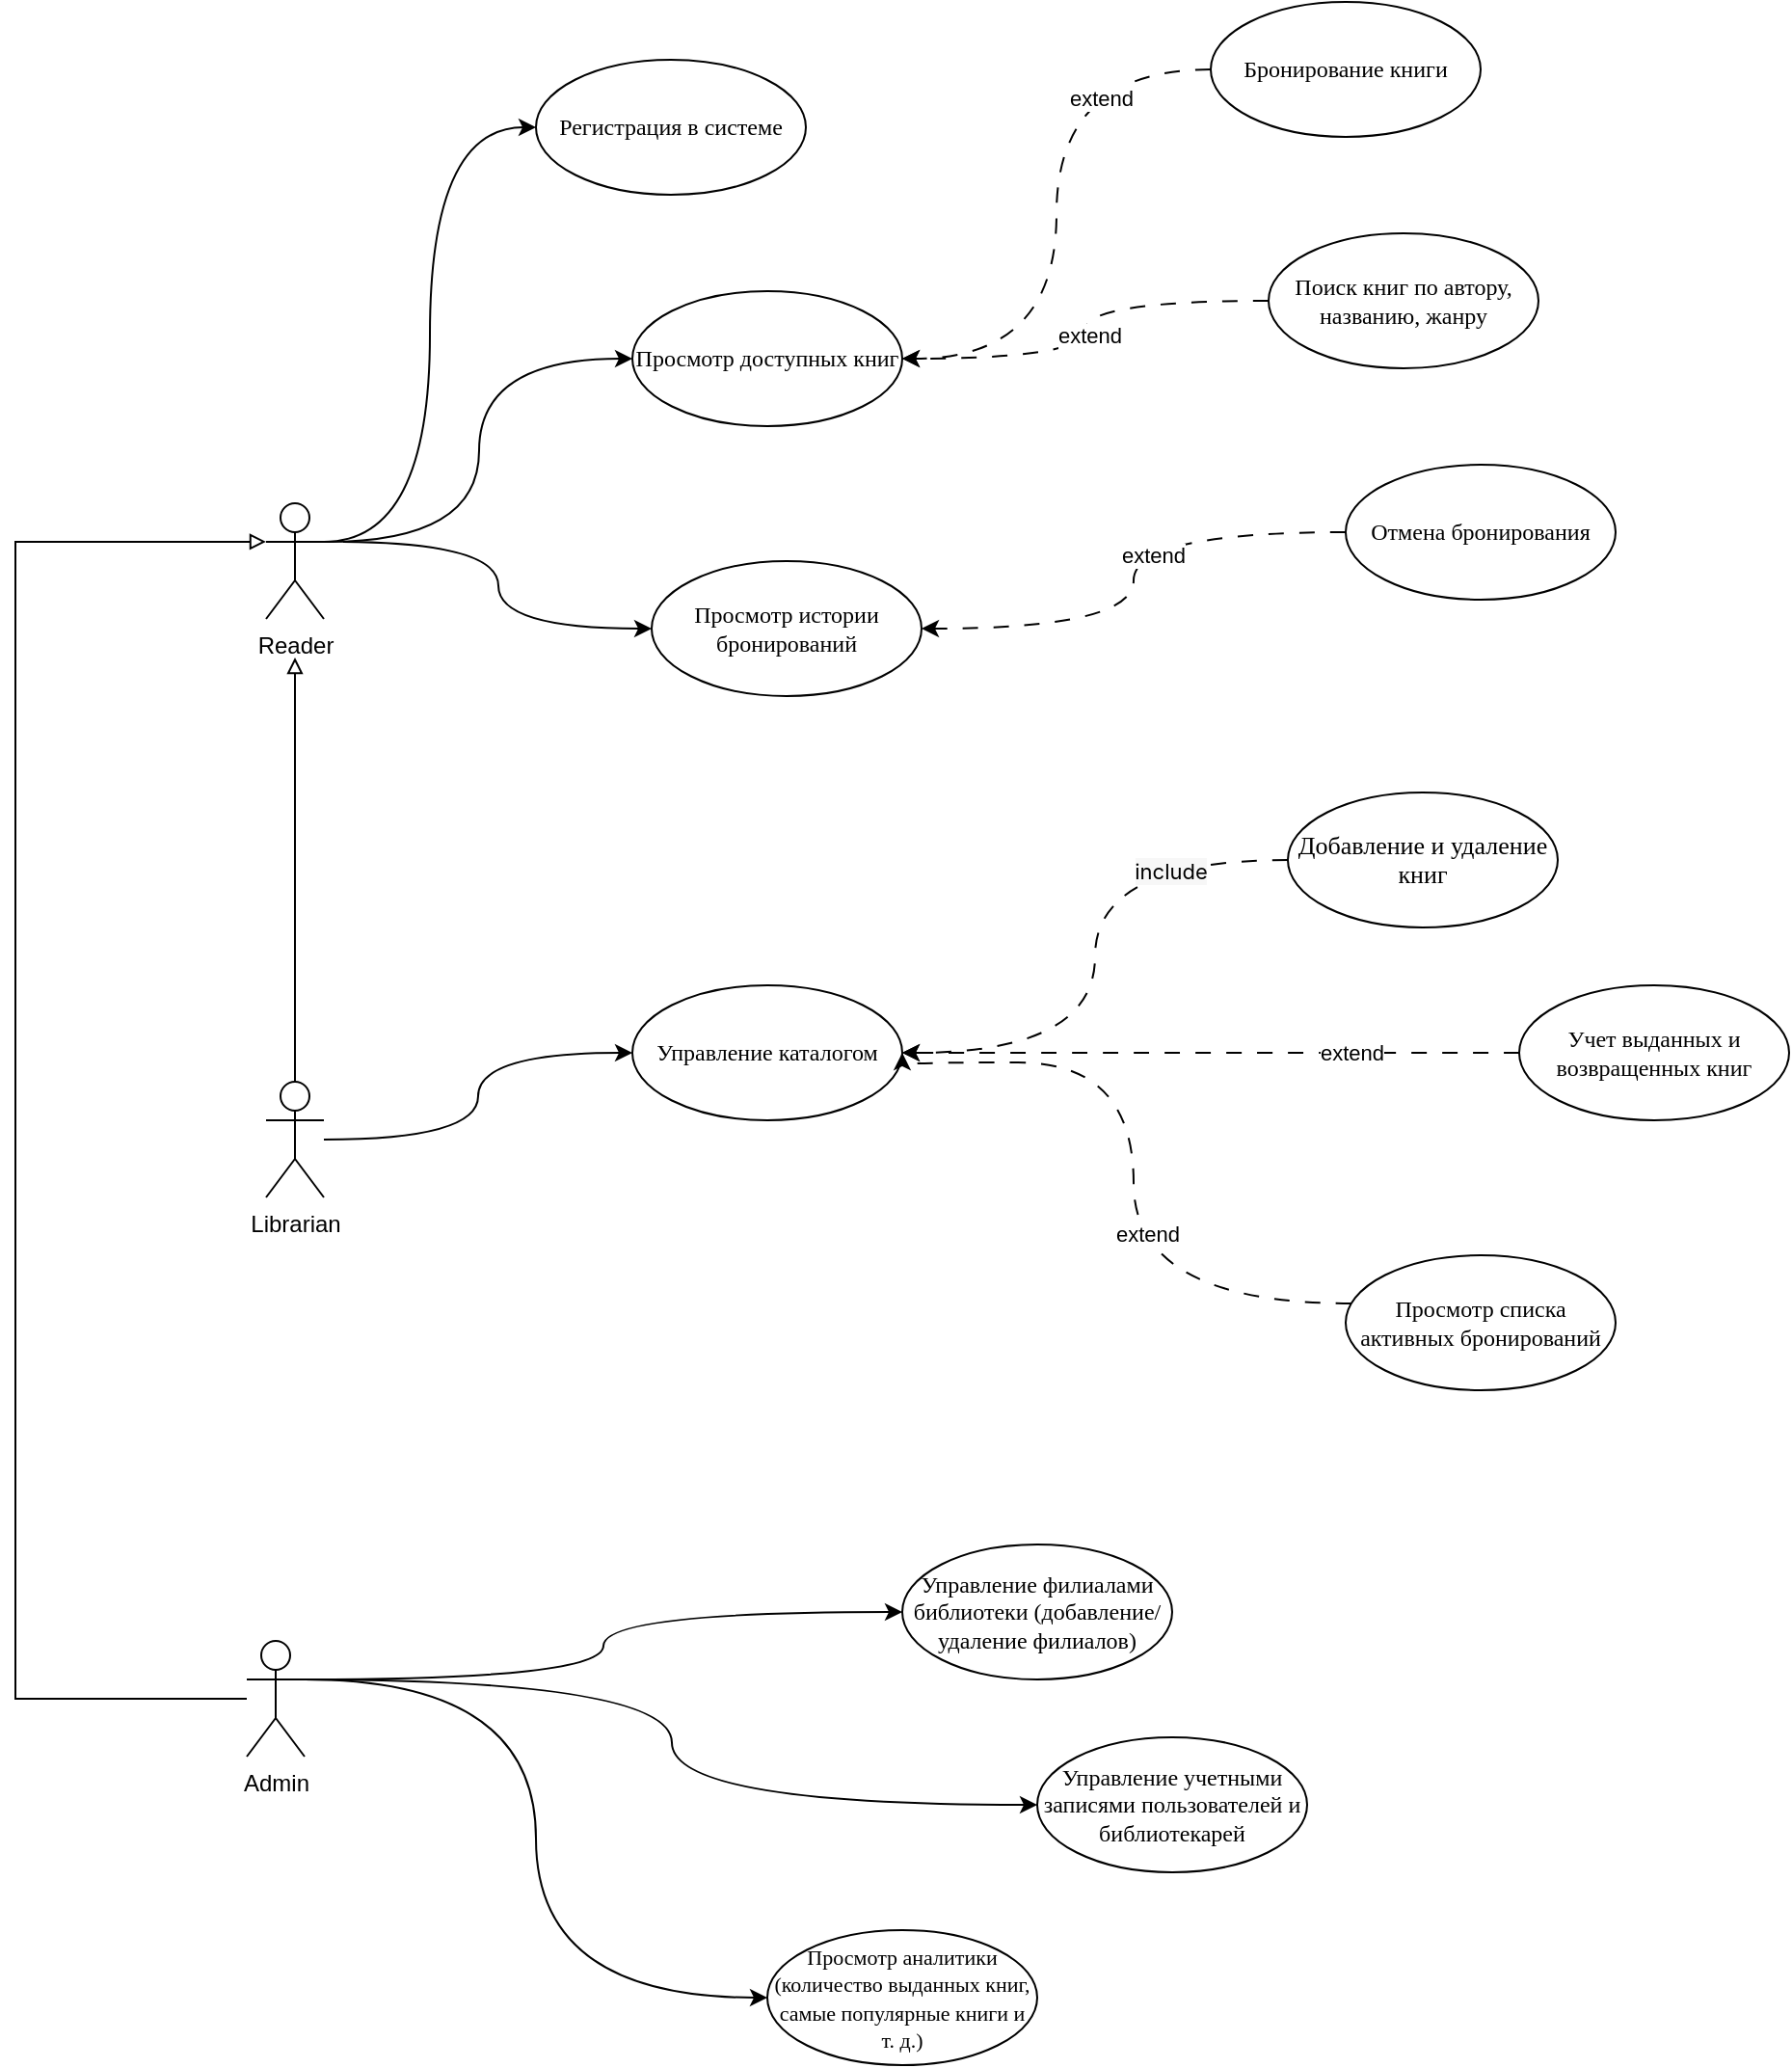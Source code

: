 <mxfile version="24.9.2" pages="2">
  <diagram name="Задание №1" id="5ol2MqTxDeJNeSs7hdZ8">
    <mxGraphModel dx="1000" dy="1707" grid="1" gridSize="10" guides="1" tooltips="1" connect="1" arrows="1" fold="1" page="1" pageScale="1" pageWidth="827" pageHeight="1169" math="0" shadow="0">
      <root>
        <mxCell id="0" />
        <mxCell id="1" parent="0" />
        <mxCell id="g608AtJc6dLGc5dA0U59-1" style="edgeStyle=orthogonalEdgeStyle;rounded=0;orthogonalLoop=1;jettySize=auto;html=1;exitX=1;exitY=0.333;exitDx=0;exitDy=0;exitPerimeter=0;entryX=0;entryY=0.5;entryDx=0;entryDy=0;curved=1;" edge="1" parent="1" source="g608AtJc6dLGc5dA0U59-4" target="g608AtJc6dLGc5dA0U59-19">
          <mxGeometry relative="1" as="geometry" />
        </mxCell>
        <mxCell id="g608AtJc6dLGc5dA0U59-2" style="edgeStyle=orthogonalEdgeStyle;rounded=0;orthogonalLoop=1;jettySize=auto;html=1;entryX=0;entryY=0.5;entryDx=0;entryDy=0;curved=1;" edge="1" parent="1" target="g608AtJc6dLGc5dA0U59-20">
          <mxGeometry relative="1" as="geometry">
            <mxPoint x="180" y="620" as="sourcePoint" />
          </mxGeometry>
        </mxCell>
        <mxCell id="g608AtJc6dLGc5dA0U59-3" style="edgeStyle=orthogonalEdgeStyle;rounded=0;orthogonalLoop=1;jettySize=auto;html=1;entryX=0;entryY=0.5;entryDx=0;entryDy=0;curved=1;exitX=1;exitY=0.333;exitDx=0;exitDy=0;exitPerimeter=0;" edge="1" parent="1" source="g608AtJc6dLGc5dA0U59-4" target="g608AtJc6dLGc5dA0U59-21">
          <mxGeometry relative="1" as="geometry" />
        </mxCell>
        <mxCell id="g608AtJc6dLGc5dA0U59-4" value="Admin" style="shape=umlActor;verticalLabelPosition=bottom;verticalAlign=top;html=1;outlineConnect=0;" vertex="1" parent="1">
          <mxGeometry x="150" y="600" width="30" height="60" as="geometry" />
        </mxCell>
        <mxCell id="g608AtJc6dLGc5dA0U59-47" style="edgeStyle=orthogonalEdgeStyle;rounded=0;orthogonalLoop=1;jettySize=auto;html=1;entryX=0;entryY=0.5;entryDx=0;entryDy=0;curved=1;" edge="1" parent="1" source="g608AtJc6dLGc5dA0U59-8" target="g608AtJc6dLGc5dA0U59-14">
          <mxGeometry relative="1" as="geometry" />
        </mxCell>
        <mxCell id="g608AtJc6dLGc5dA0U59-8" value="&lt;span style=&quot;white-space: pre-wrap;&quot; data-src-align=&quot;3:12&quot; class=&quot;EzKURWReUAB5oZgtQNkl&quot;&gt;Librarian&lt;/span&gt;" style="shape=umlActor;verticalLabelPosition=bottom;verticalAlign=top;html=1;outlineConnect=0;" vertex="1" parent="1">
          <mxGeometry x="160" y="310" width="30" height="60" as="geometry" />
        </mxCell>
        <mxCell id="g608AtJc6dLGc5dA0U59-9" style="edgeStyle=orthogonalEdgeStyle;rounded=0;orthogonalLoop=1;jettySize=auto;html=1;exitX=1;exitY=0.333;exitDx=0;exitDy=0;exitPerimeter=0;entryX=0;entryY=0.5;entryDx=0;entryDy=0;curved=1;" edge="1" parent="1" source="g608AtJc6dLGc5dA0U59-10" target="g608AtJc6dLGc5dA0U59-12">
          <mxGeometry relative="1" as="geometry" />
        </mxCell>
        <mxCell id="g608AtJc6dLGc5dA0U59-39" style="edgeStyle=orthogonalEdgeStyle;rounded=0;orthogonalLoop=1;jettySize=auto;html=1;entryX=0;entryY=0.5;entryDx=0;entryDy=0;curved=1;" edge="1" parent="1" target="g608AtJc6dLGc5dA0U59-37">
          <mxGeometry relative="1" as="geometry">
            <mxPoint x="200" y="30" as="sourcePoint" />
          </mxGeometry>
        </mxCell>
        <mxCell id="g608AtJc6dLGc5dA0U59-10" value="&lt;span style=&quot;white-space: pre-wrap;&quot; data-src-align=&quot;3:8&quot; class=&quot;EzKURWReUAB5oZgtQNkl&quot;&gt;Reader&lt;/span&gt;" style="shape=umlActor;verticalLabelPosition=bottom;verticalAlign=top;html=1;outlineConnect=0;" vertex="1" parent="1">
          <mxGeometry x="160" y="10" width="30" height="60" as="geometry" />
        </mxCell>
        <mxCell id="g608AtJc6dLGc5dA0U59-11" value="&lt;span style=&quot;line-height: 107%; font-family: &amp;quot;Times New Roman&amp;quot;, serif;&quot; lang=&quot;EN-US&quot;&gt;&lt;font&gt;Просмотр доступных книг&lt;/font&gt;&lt;/span&gt;" style="ellipse;whiteSpace=wrap;html=1;" vertex="1" parent="1">
          <mxGeometry x="350" y="-100" width="140" height="70" as="geometry" />
        </mxCell>
        <mxCell id="g608AtJc6dLGc5dA0U59-12" value="&lt;span style=&quot;line-height: 107%; font-family: &amp;quot;Times New Roman&amp;quot;, serif;&quot; lang=&quot;EN-US&quot;&gt;&lt;font&gt;Регистрация в системе&lt;/font&gt;&lt;/span&gt;" style="ellipse;whiteSpace=wrap;html=1;" vertex="1" parent="1">
          <mxGeometry x="300" y="-220" width="140" height="70" as="geometry" />
        </mxCell>
        <mxCell id="g608AtJc6dLGc5dA0U59-14" value="&lt;span style=&quot;line-height: 107%; font-family: &amp;quot;Times New Roman&amp;quot;, serif;&quot; lang=&quot;EN-US&quot;&gt;&lt;font&gt;Управление каталогом&lt;/font&gt;&lt;/span&gt;" style="ellipse;whiteSpace=wrap;html=1;" vertex="1" parent="1">
          <mxGeometry x="350" y="260" width="140" height="70" as="geometry" />
        </mxCell>
        <mxCell id="g608AtJc6dLGc5dA0U59-50" style="edgeStyle=orthogonalEdgeStyle;rounded=0;orthogonalLoop=1;jettySize=auto;html=1;curved=1;entryX=1;entryY=0.5;entryDx=0;entryDy=0;dashed=1;dashPattern=8 8;" edge="1" parent="1" source="g608AtJc6dLGc5dA0U59-16" target="g608AtJc6dLGc5dA0U59-14">
          <mxGeometry relative="1" as="geometry">
            <mxPoint x="560" y="410" as="targetPoint" />
            <Array as="points">
              <mxPoint x="610" y="425" />
              <mxPoint x="610" y="300" />
              <mxPoint x="490" y="300" />
            </Array>
          </mxGeometry>
        </mxCell>
        <mxCell id="g608AtJc6dLGc5dA0U59-51" value="extend" style="edgeLabel;html=1;align=center;verticalAlign=middle;resizable=0;points=[];" vertex="1" connectable="0" parent="g608AtJc6dLGc5dA0U59-50">
          <mxGeometry x="-0.18" y="-7" relative="1" as="geometry">
            <mxPoint as="offset" />
          </mxGeometry>
        </mxCell>
        <mxCell id="g608AtJc6dLGc5dA0U59-16" value="&lt;span style=&quot;line-height: 107%; font-family: &amp;quot;Times New Roman&amp;quot;, serif;&quot; lang=&quot;EN-US&quot;&gt;&lt;font&gt;Просмотр списка активных бронирований&lt;/font&gt;&lt;/span&gt;" style="ellipse;whiteSpace=wrap;html=1;" vertex="1" parent="1">
          <mxGeometry x="720" y="400" width="140" height="70" as="geometry" />
        </mxCell>
        <mxCell id="g608AtJc6dLGc5dA0U59-49" style="edgeStyle=orthogonalEdgeStyle;rounded=0;orthogonalLoop=1;jettySize=auto;html=1;entryX=1;entryY=0.5;entryDx=0;entryDy=0;curved=1;dashed=1;dashPattern=8 8;" edge="1" parent="1" source="g608AtJc6dLGc5dA0U59-17" target="g608AtJc6dLGc5dA0U59-14">
          <mxGeometry relative="1" as="geometry" />
        </mxCell>
        <mxCell id="g608AtJc6dLGc5dA0U59-52" value="extend" style="edgeLabel;html=1;align=center;verticalAlign=middle;resizable=0;points=[];" vertex="1" connectable="0" parent="g608AtJc6dLGc5dA0U59-49">
          <mxGeometry x="-0.46" relative="1" as="geometry">
            <mxPoint x="-1" as="offset" />
          </mxGeometry>
        </mxCell>
        <mxCell id="g608AtJc6dLGc5dA0U59-17" value="&lt;span style=&quot;line-height: 107%; font-family: &amp;quot;Times New Roman&amp;quot;, serif;&quot;&gt;&lt;font&gt;Учет выданных и возвращенных книг&lt;/font&gt;&lt;/span&gt;" style="ellipse;whiteSpace=wrap;html=1;" vertex="1" parent="1">
          <mxGeometry x="810" y="260" width="140" height="70" as="geometry" />
        </mxCell>
        <mxCell id="g608AtJc6dLGc5dA0U59-48" style="edgeStyle=orthogonalEdgeStyle;rounded=0;orthogonalLoop=1;jettySize=auto;html=1;entryX=1;entryY=0.5;entryDx=0;entryDy=0;curved=1;dashed=1;dashPattern=8 8;" edge="1" parent="1" source="g608AtJc6dLGc5dA0U59-18" target="g608AtJc6dLGc5dA0U59-14">
          <mxGeometry relative="1" as="geometry" />
        </mxCell>
        <mxCell id="g608AtJc6dLGc5dA0U59-53" value="&lt;span style=&quot;font-family: -apple-system, BlinkMacSystemFont, Arial, sans-serif; text-align: start; text-wrap-mode: wrap; background-color: rgb(247, 247, 247);&quot;&gt;&lt;font style=&quot;&quot;&gt;include&lt;/font&gt;&lt;/span&gt;" style="edgeLabel;html=1;align=center;verticalAlign=middle;resizable=0;points=[];" vertex="1" connectable="0" parent="g608AtJc6dLGc5dA0U59-48">
          <mxGeometry x="-0.596" y="6" relative="1" as="geometry">
            <mxPoint x="-1" as="offset" />
          </mxGeometry>
        </mxCell>
        <mxCell id="g608AtJc6dLGc5dA0U59-18" value="&lt;span style=&quot;line-height: 107%; font-family: &amp;quot;Times New Roman&amp;quot;, serif;&quot; lang=&quot;EN-US&quot;&gt;&lt;font style=&quot;font-size: 13px;&quot;&gt;Добавление и удаление книг&lt;/font&gt;&lt;/span&gt;" style="ellipse;whiteSpace=wrap;html=1;" vertex="1" parent="1">
          <mxGeometry x="690" y="160" width="140" height="70" as="geometry" />
        </mxCell>
        <mxCell id="g608AtJc6dLGc5dA0U59-19" value="&lt;span style=&quot;line-height: 107%; font-family: &amp;quot;Times New Roman&amp;quot;, serif;&quot;&gt;&lt;font&gt;Управление филиалами библиотеки (добавление/удаление филиалов)&lt;/font&gt;&lt;/span&gt;" style="ellipse;whiteSpace=wrap;html=1;" vertex="1" parent="1">
          <mxGeometry x="490" y="550" width="140" height="70" as="geometry" />
        </mxCell>
        <mxCell id="g608AtJc6dLGc5dA0U59-20" value="&lt;span style=&quot;line-height: 107%; font-family: &amp;quot;Times New Roman&amp;quot;, serif;&quot;&gt;&lt;font&gt;Управление учетными записями пользователей и библиотекарей&lt;/font&gt;&lt;/span&gt;" style="ellipse;whiteSpace=wrap;html=1;" vertex="1" parent="1">
          <mxGeometry x="560" y="650" width="140" height="70" as="geometry" />
        </mxCell>
        <mxCell id="g608AtJc6dLGc5dA0U59-21" value="&lt;span style=&quot;line-height: 107%; font-family: &amp;quot;Times New Roman&amp;quot;, serif;&quot;&gt;&lt;font style=&quot;font-size: 11px;&quot;&gt;Просмотр аналитики (количество выданных книг, самые популярные книги и&lt;br&gt;т. д.)&lt;/font&gt;&lt;/span&gt;" style="ellipse;whiteSpace=wrap;html=1;" vertex="1" parent="1">
          <mxGeometry x="420" y="750" width="140" height="70" as="geometry" />
        </mxCell>
        <mxCell id="g608AtJc6dLGc5dA0U59-41" style="edgeStyle=orthogonalEdgeStyle;rounded=0;orthogonalLoop=1;jettySize=auto;html=1;curved=1;entryX=1;entryY=0.5;entryDx=0;entryDy=0;dashed=1;dashPattern=8 8;" edge="1" parent="1" source="g608AtJc6dLGc5dA0U59-22" target="g608AtJc6dLGc5dA0U59-37">
          <mxGeometry relative="1" as="geometry">
            <mxPoint x="560" y="-60" as="targetPoint" />
          </mxGeometry>
        </mxCell>
        <mxCell id="g608AtJc6dLGc5dA0U59-22" value="&lt;span style=&quot;line-height: 107%; font-family: &amp;quot;Times New Roman&amp;quot;, serif;&quot; lang=&quot;EN-US&quot;&gt;&lt;font&gt;Отмена бронирования&lt;/font&gt;&lt;/span&gt;" style="ellipse;whiteSpace=wrap;html=1;" vertex="1" parent="1">
          <mxGeometry x="720" y="-10" width="140" height="70" as="geometry" />
        </mxCell>
        <mxCell id="g608AtJc6dLGc5dA0U59-40" style="edgeStyle=orthogonalEdgeStyle;rounded=0;orthogonalLoop=1;jettySize=auto;html=1;entryX=1;entryY=0.5;entryDx=0;entryDy=0;curved=1;dashed=1;dashPattern=8 8;" edge="1" parent="1" source="g608AtJc6dLGc5dA0U59-24" target="g608AtJc6dLGc5dA0U59-11">
          <mxGeometry relative="1" as="geometry" />
        </mxCell>
        <mxCell id="g608AtJc6dLGc5dA0U59-24" value="&lt;span style=&quot;line-height: 107%; font-family: &amp;quot;Times New Roman&amp;quot;, serif;&quot; lang=&quot;EN-US&quot;&gt;&lt;font&gt;Бронирование книги&lt;/font&gt;&lt;/span&gt;" style="ellipse;whiteSpace=wrap;html=1;" vertex="1" parent="1">
          <mxGeometry x="650" y="-250" width="140" height="70" as="geometry" />
        </mxCell>
        <mxCell id="g608AtJc6dLGc5dA0U59-25" style="edgeStyle=orthogonalEdgeStyle;rounded=0;orthogonalLoop=1;jettySize=auto;html=1;entryX=1;entryY=0.5;entryDx=0;entryDy=0;dashed=1;dashPattern=8 8;curved=1;" edge="1" parent="1" source="g608AtJc6dLGc5dA0U59-26" target="g608AtJc6dLGc5dA0U59-11">
          <mxGeometry relative="1" as="geometry" />
        </mxCell>
        <mxCell id="g608AtJc6dLGc5dA0U59-38" value="extend" style="edgeLabel;html=1;align=center;verticalAlign=middle;resizable=0;points=[];" vertex="1" connectable="0" parent="g608AtJc6dLGc5dA0U59-25">
          <mxGeometry x="0.029" y="2" relative="1" as="geometry">
            <mxPoint as="offset" />
          </mxGeometry>
        </mxCell>
        <mxCell id="g608AtJc6dLGc5dA0U59-26" value="&lt;span style=&quot;line-height: 107%; font-family: &amp;quot;Times New Roman&amp;quot;, serif;&quot;&gt;&lt;font&gt;Поиск книг по автору, названию, жанру&lt;/font&gt;&lt;/span&gt;" style="ellipse;whiteSpace=wrap;html=1;" vertex="1" parent="1">
          <mxGeometry x="680" y="-130" width="140" height="70" as="geometry" />
        </mxCell>
        <mxCell id="g608AtJc6dLGc5dA0U59-30" style="edgeStyle=orthogonalEdgeStyle;rounded=0;orthogonalLoop=1;jettySize=auto;html=1;entryX=0;entryY=0.5;entryDx=0;entryDy=0;curved=1;" edge="1" parent="1" target="g608AtJc6dLGc5dA0U59-11">
          <mxGeometry relative="1" as="geometry">
            <mxPoint x="190" y="30" as="sourcePoint" />
          </mxGeometry>
        </mxCell>
        <mxCell id="g608AtJc6dLGc5dA0U59-35" style="edgeStyle=orthogonalEdgeStyle;rounded=0;orthogonalLoop=1;jettySize=auto;html=1;entryX=0;entryY=0.333;entryDx=0;entryDy=0;entryPerimeter=0;endArrow=block;endFill=0;" edge="1" parent="1" source="g608AtJc6dLGc5dA0U59-4" target="g608AtJc6dLGc5dA0U59-10">
          <mxGeometry relative="1" as="geometry">
            <Array as="points">
              <mxPoint x="30" y="630" />
              <mxPoint x="30" y="30" />
            </Array>
          </mxGeometry>
        </mxCell>
        <mxCell id="g608AtJc6dLGc5dA0U59-36" style="edgeStyle=orthogonalEdgeStyle;rounded=0;orthogonalLoop=1;jettySize=auto;html=1;entryX=0.5;entryY=1.333;entryDx=0;entryDy=0;entryPerimeter=0;curved=1;endArrow=block;endFill=0;" edge="1" parent="1" source="g608AtJc6dLGc5dA0U59-8" target="g608AtJc6dLGc5dA0U59-10">
          <mxGeometry relative="1" as="geometry" />
        </mxCell>
        <mxCell id="g608AtJc6dLGc5dA0U59-37" value="&lt;span style=&quot;line-height: 107%; font-family: &amp;quot;Times New Roman&amp;quot;, serif;&quot; lang=&quot;EN-US&quot;&gt;&lt;font&gt;Просмотр истории бронирований&lt;/font&gt;&lt;/span&gt;" style="ellipse;whiteSpace=wrap;html=1;" vertex="1" parent="1">
          <mxGeometry x="360" y="40" width="140" height="70" as="geometry" />
        </mxCell>
        <mxCell id="g608AtJc6dLGc5dA0U59-45" value="extend" style="edgeLabel;html=1;align=center;verticalAlign=middle;resizable=0;points=[];" vertex="1" connectable="0" parent="1">
          <mxGeometry x="580" y="130.004" as="geometry">
            <mxPoint x="40" y="-93" as="offset" />
          </mxGeometry>
        </mxCell>
        <mxCell id="g608AtJc6dLGc5dA0U59-46" value="extend" style="edgeLabel;html=1;align=center;verticalAlign=middle;resizable=0;points=[];" vertex="1" connectable="0" parent="1">
          <mxGeometry x="560" y="-29.996" as="geometry">
            <mxPoint x="33" y="-170" as="offset" />
          </mxGeometry>
        </mxCell>
      </root>
    </mxGraphModel>
  </diagram>
  <diagram id="0wjmy4uIbPGh75gw5hzp" name="Задание №2">
    <mxGraphModel dx="1877" dy="565" grid="1" gridSize="10" guides="1" tooltips="1" connect="1" arrows="1" fold="1" page="1" pageScale="1" pageWidth="827" pageHeight="1169" math="0" shadow="0">
      <root>
        <mxCell id="0" />
        <mxCell id="1" parent="0" />
        <mxCell id="lOZS0jXv6Nf-IuBymX3j-24" style="edgeStyle=orthogonalEdgeStyle;rounded=0;orthogonalLoop=1;jettySize=auto;html=1;exitX=0.5;exitY=1;exitDx=0;exitDy=0;entryX=0.5;entryY=0;entryDx=0;entryDy=0;" edge="1" parent="1" source="lOZS0jXv6Nf-IuBymX3j-26" target="lOZS0jXv6Nf-IuBymX3j-29">
          <mxGeometry relative="1" as="geometry">
            <Array as="points">
              <mxPoint x="-430" y="150" />
              <mxPoint x="-430" y="150" />
            </Array>
          </mxGeometry>
        </mxCell>
        <mxCell id="lOZS0jXv6Nf-IuBymX3j-25" value="&lt;span style=&quot;line-height: 107%; font-family: &amp;quot;Times New Roman&amp;quot;, serif;&quot;&gt;&lt;font style=&quot;font-size: 12px;&quot;&gt;Автомат ожидает действия пользователя.&lt;/font&gt;&lt;/span&gt;" style="edgeLabel;html=1;align=center;verticalAlign=middle;resizable=0;points=[];" vertex="1" connectable="0" parent="lOZS0jXv6Nf-IuBymX3j-24">
          <mxGeometry x="-0.126" relative="1" as="geometry">
            <mxPoint as="offset" />
          </mxGeometry>
        </mxCell>
        <mxCell id="lOZS0jXv6Nf-IuBymX3j-26" value="" style="shape=ellipse;html=1;fillColor=strokeColor;fontSize=18;fontColor=#ffffff;" vertex="1" parent="1">
          <mxGeometry x="-450" y="90" width="40" height="40" as="geometry" />
        </mxCell>
        <mxCell id="lOZS0jXv6Nf-IuBymX3j-27" style="edgeStyle=orthogonalEdgeStyle;rounded=0;orthogonalLoop=1;jettySize=auto;html=1;exitX=0.5;exitY=1;exitDx=0;exitDy=0;" edge="1" parent="1" source="lOZS0jXv6Nf-IuBymX3j-29">
          <mxGeometry relative="1" as="geometry">
            <mxPoint x="-430" y="280" as="targetPoint" />
          </mxGeometry>
        </mxCell>
        <mxCell id="lOZS0jXv6Nf-IuBymX3j-28" value="&lt;span style=&quot;line-height: 107%; font-family: &amp;quot;Times New Roman&amp;quot;, serif;&quot;&gt;&lt;font&gt;пользователь выбрал билет, но не оплатил&lt;br&gt;&lt;/font&gt;&lt;/span&gt;" style="edgeLabel;html=1;align=center;verticalAlign=middle;resizable=0;points=[];" vertex="1" connectable="0" parent="lOZS0jXv6Nf-IuBymX3j-27">
          <mxGeometry x="-0.212" relative="1" as="geometry">
            <mxPoint as="offset" />
          </mxGeometry>
        </mxCell>
        <mxCell id="lOZS0jXv6Nf-IuBymX3j-29" value="&lt;span style=&quot;line-height: 107%; font-family: &amp;quot;Times New Roman&amp;quot;, serif;&quot; lang=&quot;EN-US&quot;&gt;&lt;font style=&quot;font-size: 15px;&quot;&gt;Idle&lt;/font&gt;&lt;/span&gt;" style="shape=rect;rounded=1;html=1;whiteSpace=wrap;align=center;" vertex="1" parent="1">
          <mxGeometry x="-480" y="170" width="100" height="40" as="geometry" />
        </mxCell>
        <mxCell id="lOZS0jXv6Nf-IuBymX3j-30" style="edgeStyle=orthogonalEdgeStyle;rounded=0;orthogonalLoop=1;jettySize=auto;html=1;exitX=0.5;exitY=1;exitDx=0;exitDy=0;entryX=0.5;entryY=0;entryDx=0;entryDy=0;" edge="1" parent="1" source="lOZS0jXv6Nf-IuBymX3j-33" target="lOZS0jXv6Nf-IuBymX3j-39">
          <mxGeometry relative="1" as="geometry" />
        </mxCell>
        <mxCell id="lOZS0jXv6Nf-IuBymX3j-31" value="&lt;font face=&quot;Times New Roman, serif&quot;&gt;пользователь&amp;nbsp; оплатил билет&lt;/font&gt;" style="edgeLabel;html=1;align=center;verticalAlign=middle;resizable=0;points=[];" vertex="1" connectable="0" parent="lOZS0jXv6Nf-IuBymX3j-30">
          <mxGeometry x="-0.171" relative="1" as="geometry">
            <mxPoint as="offset" />
          </mxGeometry>
        </mxCell>
        <mxCell id="lOZS0jXv6Nf-IuBymX3j-32" style="edgeStyle=orthogonalEdgeStyle;rounded=0;orthogonalLoop=1;jettySize=auto;html=1;entryX=0.5;entryY=0;entryDx=0;entryDy=0;" edge="1" parent="1" source="lOZS0jXv6Nf-IuBymX3j-33" target="lOZS0jXv6Nf-IuBymX3j-44">
          <mxGeometry relative="1" as="geometry" />
        </mxCell>
        <mxCell id="lOZS0jXv6Nf-IuBymX3j-33" value="&lt;span style=&quot;line-height: 107%; font-family: &amp;quot;Times New Roman&amp;quot;, serif;&quot; lang=&quot;EN-US&quot;&gt;&lt;font style=&quot;font-size: 13px;&quot;&gt;WaitingForMoney&lt;/font&gt;&lt;/span&gt;" style="shape=rect;rounded=1;html=1;whiteSpace=wrap;align=center;" vertex="1" parent="1">
          <mxGeometry x="-480" y="280" width="100" height="40" as="geometry" />
        </mxCell>
        <mxCell id="lOZS0jXv6Nf-IuBymX3j-34" style="edgeStyle=orthogonalEdgeStyle;rounded=0;orthogonalLoop=1;jettySize=auto;html=1;exitX=0.5;exitY=1;exitDx=0;exitDy=0;" edge="1" parent="1" source="lOZS0jXv6Nf-IuBymX3j-52">
          <mxGeometry relative="1" as="geometry">
            <mxPoint x="-430" y="660" as="targetPoint" />
          </mxGeometry>
        </mxCell>
        <mxCell id="lOZS0jXv6Nf-IuBymX3j-35" style="edgeStyle=orthogonalEdgeStyle;rounded=0;orthogonalLoop=1;jettySize=auto;html=1;" edge="1" parent="1" source="lOZS0jXv6Nf-IuBymX3j-39" target="lOZS0jXv6Nf-IuBymX3j-44">
          <mxGeometry relative="1" as="geometry" />
        </mxCell>
        <mxCell id="lOZS0jXv6Nf-IuBymX3j-36" value="&lt;span style=&quot;line-height: 107%; font-family: &amp;quot;Times New Roman&amp;quot;, serif;&quot;&gt;&lt;font&gt;транзакция отменено&amp;nbsp;&lt;/font&gt;&lt;/span&gt;" style="edgeLabel;html=1;align=center;verticalAlign=middle;resizable=0;points=[];" vertex="1" connectable="0" parent="lOZS0jXv6Nf-IuBymX3j-35">
          <mxGeometry x="-0.053" relative="1" as="geometry">
            <mxPoint as="offset" />
          </mxGeometry>
        </mxCell>
        <mxCell id="lOZS0jXv6Nf-IuBymX3j-39" value="&lt;span style=&quot;line-height: 107%; font-family: &amp;quot;Times New Roman&amp;quot;, serif;&quot; lang=&quot;EN-US&quot;&gt;&lt;font style=&quot;font-size: 14px;&quot;&gt;MoneyReceived&lt;/font&gt;&lt;/span&gt;" style="shape=rect;rounded=1;html=1;whiteSpace=wrap;align=center;" vertex="1" parent="1">
          <mxGeometry x="-480" y="390" width="100" height="40" as="geometry" />
        </mxCell>
        <mxCell id="lOZS0jXv6Nf-IuBymX3j-43" style="edgeStyle=orthogonalEdgeStyle;rounded=0;orthogonalLoop=1;jettySize=auto;html=1;entryX=0.5;entryY=0;entryDx=0;entryDy=0;entryPerimeter=0;" edge="1" parent="1" source="lOZS0jXv6Nf-IuBymX3j-44" target="lOZS0jXv6Nf-IuBymX3j-46">
          <mxGeometry relative="1" as="geometry">
            <mxPoint x="-160" y="520" as="targetPoint" />
          </mxGeometry>
        </mxCell>
        <mxCell id="lOZS0jXv6Nf-IuBymX3j-44" value="&lt;span style=&quot;line-height: 107%; font-family: &amp;quot;Times New Roman&amp;quot;, serif;&quot; lang=&quot;EN-US&quot;&gt;&lt;font style=&quot;font-size: 11px;&quot;&gt;TransactionCanceled&lt;/font&gt;&lt;/span&gt;" style="shape=rect;rounded=1;html=1;whiteSpace=wrap;align=center;" vertex="1" parent="1">
          <mxGeometry x="-210" y="390" width="100" height="40" as="geometry" />
        </mxCell>
        <mxCell id="lOZS0jXv6Nf-IuBymX3j-45" value="" style="shape=mxgraph.sysml.actFinal;html=1;verticalLabelPosition=bottom;labelBackgroundColor=#ffffff;verticalAlign=top;" vertex="1" parent="1">
          <mxGeometry x="-450" y="730" width="40" height="40" as="geometry" />
        </mxCell>
        <mxCell id="lOZS0jXv6Nf-IuBymX3j-46" value="" style="shape=mxgraph.sysml.actFinal;html=1;verticalLabelPosition=bottom;labelBackgroundColor=#ffffff;verticalAlign=top;" vertex="1" parent="1">
          <mxGeometry x="-180" y="500" width="40" height="40" as="geometry" />
        </mxCell>
        <mxCell id="lOZS0jXv6Nf-IuBymX3j-49" value="" style="edgeStyle=orthogonalEdgeStyle;rounded=0;orthogonalLoop=1;jettySize=auto;html=1;entryX=0.5;entryY=0;entryDx=0;entryDy=0;" edge="1" parent="1" target="lOZS0jXv6Nf-IuBymX3j-52">
          <mxGeometry relative="1" as="geometry">
            <mxPoint x="-430" y="530" as="sourcePoint" />
            <mxPoint x="-430" y="520" as="targetPoint" />
          </mxGeometry>
        </mxCell>
        <mxCell id="lOZS0jXv6Nf-IuBymX3j-50" value="&lt;span style=&quot;line-height: 107%; font-family: &amp;quot;Times New Roman&amp;quot;, serif;&quot;&gt;&lt;font&gt;билет был выдан пользователю&lt;/font&gt;&lt;/span&gt;&lt;span style=&quot;font-size:14.0pt;line-height:107%;&amp;lt;br/&amp;gt;font-family:&amp;quot;Times New Roman&amp;quot;,serif;mso-fareast-font-family:Calibri;mso-fareast-theme-font:&amp;lt;br/&amp;gt;minor-latin;mso-ansi-language:RU;mso-fareast-language:EN-US;mso-bidi-language:&amp;lt;br/&amp;gt;AR-SA;mso-bidi-font-style:italic&quot;&gt;&amp;nbsp;&lt;/span&gt;" style="edgeLabel;html=1;align=center;verticalAlign=middle;resizable=0;points=[];" vertex="1" connectable="0" parent="lOZS0jXv6Nf-IuBymX3j-49">
          <mxGeometry x="-0.129" relative="1" as="geometry">
            <mxPoint as="offset" />
          </mxGeometry>
        </mxCell>
        <mxCell id="lOZS0jXv6Nf-IuBymX3j-52" value="&lt;span style=&quot;line-height: 107%; font-family: &amp;quot;Times New Roman&amp;quot;, serif;&quot; lang=&quot;EN-US&quot;&gt;&lt;font style=&quot;font-size: 14px;&quot;&gt;TicketDispensed&lt;/font&gt;&lt;/span&gt;" style="shape=rect;rounded=1;html=1;whiteSpace=wrap;align=center;" vertex="1" parent="1">
          <mxGeometry x="-480" y="620" width="100" height="40" as="geometry" />
        </mxCell>
        <mxCell id="lOZS0jXv6Nf-IuBymX3j-55" value="&lt;span style=&quot;line-height: 107%; font-family: &amp;quot;Times New Roman&amp;quot;, serif;&quot; lang=&quot;EN-US&quot;&gt;&lt;font&gt;транзакция отменено&lt;/font&gt;&lt;/span&gt;" style="edgeLabel;html=1;align=center;verticalAlign=middle;resizable=0;points=[];" vertex="1" connectable="0" parent="1">
          <mxGeometry x="-290" y="340" as="geometry">
            <mxPoint x="15" y="-43" as="offset" />
          </mxGeometry>
        </mxCell>
        <mxCell id="lOZS0jXv6Nf-IuBymX3j-58" style="edgeStyle=orthogonalEdgeStyle;rounded=0;orthogonalLoop=1;jettySize=auto;html=1;entryX=0.5;entryY=0;entryDx=0;entryDy=0;entryPerimeter=0;" edge="1" parent="1" source="lOZS0jXv6Nf-IuBymX3j-52" target="lOZS0jXv6Nf-IuBymX3j-45">
          <mxGeometry relative="1" as="geometry" />
        </mxCell>
        <mxCell id="CO4zW4RMsUm5iEO2pjYq-4" value="&lt;span style=&quot;line-height: 107%; font-family: &amp;quot;Times New Roman&amp;quot;, serif;&quot; lang=&quot;EN-US&quot;&gt;&lt;font style=&quot;font-size: 14px;&quot;&gt;MoneyReceived&lt;/font&gt;&lt;/span&gt;" style="shape=rect;rounded=1;html=1;whiteSpace=wrap;align=center;" vertex="1" parent="1">
          <mxGeometry x="-480" y="490" width="100" height="40" as="geometry" />
        </mxCell>
        <mxCell id="CO4zW4RMsUm5iEO2pjYq-5" style="edgeStyle=orthogonalEdgeStyle;rounded=0;orthogonalLoop=1;jettySize=auto;html=1;entryX=0.5;entryY=0;entryDx=0;entryDy=0;" edge="1" parent="1" source="lOZS0jXv6Nf-IuBymX3j-39" target="CO4zW4RMsUm5iEO2pjYq-4">
          <mxGeometry relative="1" as="geometry" />
        </mxCell>
        <mxCell id="CO4zW4RMsUm5iEO2pjYq-6" value="возврат сдачи" style="edgeLabel;html=1;align=center;verticalAlign=middle;resizable=0;points=[];" vertex="1" connectable="0" parent="CO4zW4RMsUm5iEO2pjYq-5">
          <mxGeometry x="-0.187" relative="1" as="geometry">
            <mxPoint as="offset" />
          </mxGeometry>
        </mxCell>
      </root>
    </mxGraphModel>
  </diagram>
</mxfile>
